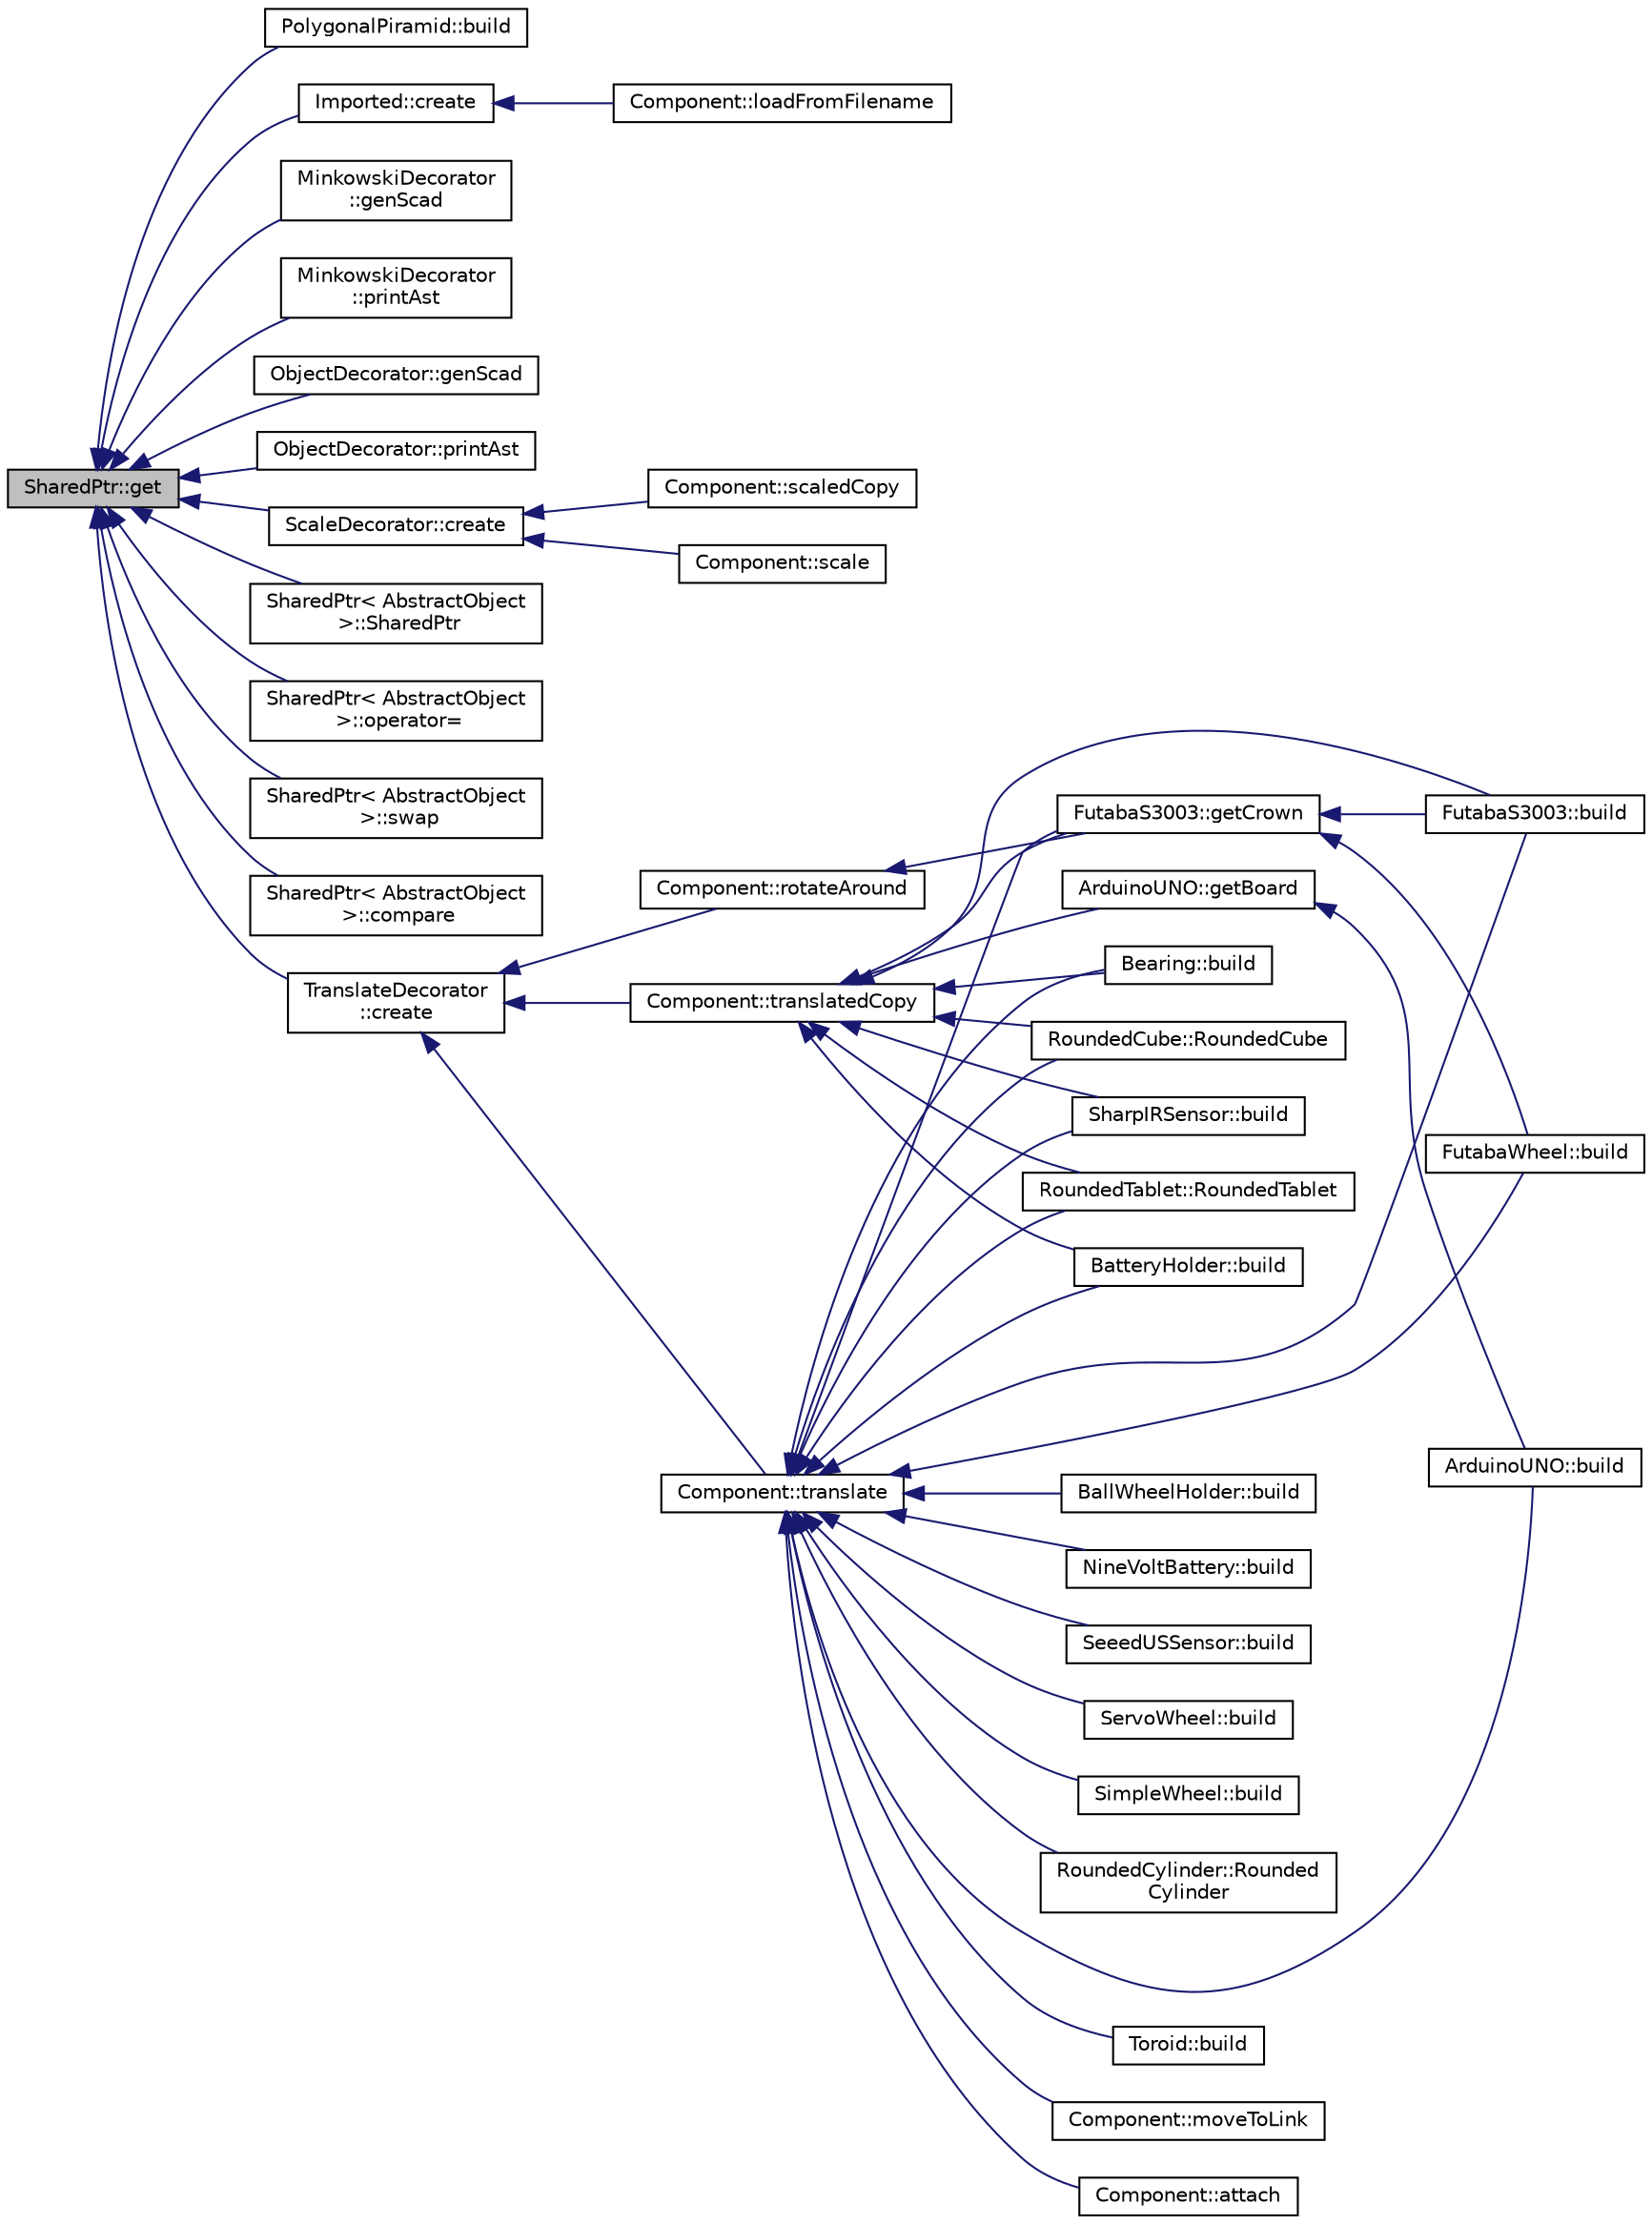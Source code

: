 digraph "SharedPtr::get"
{
  edge [fontname="Helvetica",fontsize="10",labelfontname="Helvetica",labelfontsize="10"];
  node [fontname="Helvetica",fontsize="10",shape=record];
  rankdir="LR";
  Node1 [label="SharedPtr::get",height=0.2,width=0.4,color="black", fillcolor="grey75", style="filled" fontcolor="black"];
  Node1 -> Node2 [dir="back",color="midnightblue",fontsize="10",style="solid",fontname="Helvetica"];
  Node2 [label="PolygonalPiramid::build",height=0.2,width=0.4,color="black", fillcolor="white", style="filled",URL="$classPolygonalPiramid.html#a9ddd875f2b4d9a878c96cccef7d590b4",tooltip="Build the piece."];
  Node1 -> Node3 [dir="back",color="midnightblue",fontsize="10",style="solid",fontname="Helvetica"];
  Node3 [label="Imported::create",height=0.2,width=0.4,color="black", fillcolor="white", style="filled",URL="$classImported.html#ae15a4a0c37f67106167fe2c29668dd00",tooltip="Default parametrized factory method."];
  Node3 -> Node4 [dir="back",color="midnightblue",fontsize="10",style="solid",fontname="Helvetica"];
  Node4 [label="Component::loadFromFilename",height=0.2,width=0.4,color="black", fillcolor="white", style="filled",URL="$classComponent.html#ad70a3380259b80f6ca78d2ffab49c217",tooltip="Loads an SCAD object from file."];
  Node1 -> Node5 [dir="back",color="midnightblue",fontsize="10",style="solid",fontname="Helvetica"];
  Node5 [label="MinkowskiDecorator\l::genScad",height=0.2,width=0.4,color="black", fillcolor="white", style="filled",URL="$classMinkowskiDecorator.html#abb80cb38e65aba6f2e6b82258e1d3539",tooltip="Generate SCAD output for this object."];
  Node1 -> Node6 [dir="back",color="midnightblue",fontsize="10",style="solid",fontname="Helvetica"];
  Node6 [label="MinkowskiDecorator\l::printAst",height=0.2,width=0.4,color="black", fillcolor="white", style="filled",URL="$classMinkowskiDecorator.html#a6bcbe1402ca3da15628f4b5e3a11bb3c",tooltip="Generate AST output for this object."];
  Node1 -> Node7 [dir="back",color="midnightblue",fontsize="10",style="solid",fontname="Helvetica"];
  Node7 [label="ObjectDecorator::genScad",height=0.2,width=0.4,color="black", fillcolor="white", style="filled",URL="$classObjectDecorator.html#a24d2b99d71b6d3dcbb5394a4ff75f6cd",tooltip="Generate SCAD output for this object."];
  Node1 -> Node8 [dir="back",color="midnightblue",fontsize="10",style="solid",fontname="Helvetica"];
  Node8 [label="ObjectDecorator::printAst",height=0.2,width=0.4,color="black", fillcolor="white", style="filled",URL="$classObjectDecorator.html#a95f501ab7e9704d91983931949f77073",tooltip="Generate AST output for this object."];
  Node1 -> Node9 [dir="back",color="midnightblue",fontsize="10",style="solid",fontname="Helvetica"];
  Node9 [label="ScaleDecorator::create",height=0.2,width=0.4,color="black", fillcolor="white", style="filled",URL="$classScaleDecorator.html#a308672869ccf13fb1ab3805543555706",tooltip="Default factory method."];
  Node9 -> Node10 [dir="back",color="midnightblue",fontsize="10",style="solid",fontname="Helvetica"];
  Node10 [label="Component::scaledCopy",height=0.2,width=0.4,color="black", fillcolor="white", style="filled",URL="$classComponent.html#aedfec2802a485ab9d0b6536cfaf72393",tooltip="Scale the component."];
  Node9 -> Node11 [dir="back",color="midnightblue",fontsize="10",style="solid",fontname="Helvetica"];
  Node11 [label="Component::scale",height=0.2,width=0.4,color="black", fillcolor="white", style="filled",URL="$classComponent.html#a2ac4e80605acebdce055cc0d4a247f04",tooltip="Scale the component."];
  Node1 -> Node12 [dir="back",color="midnightblue",fontsize="10",style="solid",fontname="Helvetica"];
  Node12 [label="SharedPtr\< AbstractObject\l \>::SharedPtr",height=0.2,width=0.4,color="black", fillcolor="white", style="filled",URL="$classSharedPtr.html#acb15c801fb102f270364663012f35b03",tooltip="Default copy constructor."];
  Node1 -> Node13 [dir="back",color="midnightblue",fontsize="10",style="solid",fontname="Helvetica"];
  Node13 [label="SharedPtr\< AbstractObject\l \>::operator=",height=0.2,width=0.4,color="black", fillcolor="white", style="filled",URL="$classSharedPtr.html#aa3743231869315d985dff4912ecf87e7",tooltip="Default assignment operator."];
  Node1 -> Node14 [dir="back",color="midnightblue",fontsize="10",style="solid",fontname="Helvetica"];
  Node14 [label="SharedPtr\< AbstractObject\l \>::swap",height=0.2,width=0.4,color="black", fillcolor="white", style="filled",URL="$classSharedPtr.html#af637d3c7d7763a918c52c284771f6234",tooltip="Swaps between pointers."];
  Node1 -> Node15 [dir="back",color="midnightblue",fontsize="10",style="solid",fontname="Helvetica"];
  Node15 [label="SharedPtr\< AbstractObject\l \>::compare",height=0.2,width=0.4,color="black", fillcolor="white", style="filled",URL="$classSharedPtr.html#a189e6fa6d363da95957bcfdf51631d3e",tooltip="Compare function."];
  Node1 -> Node16 [dir="back",color="midnightblue",fontsize="10",style="solid",fontname="Helvetica"];
  Node16 [label="TranslateDecorator\l::create",height=0.2,width=0.4,color="black", fillcolor="white", style="filled",URL="$classTranslateDecorator.html#a1dcad9f08c75e2cfe13718aea9012f88",tooltip="Default factory method."];
  Node16 -> Node17 [dir="back",color="midnightblue",fontsize="10",style="solid",fontname="Helvetica"];
  Node17 [label="Component::rotateAround",height=0.2,width=0.4,color="black", fillcolor="white", style="filled",URL="$classComponent.html#a17bc2b6b67bc327c215dece2dc453f34",tooltip="Rotate the component."];
  Node17 -> Node18 [dir="back",color="midnightblue",fontsize="10",style="solid",fontname="Helvetica"];
  Node18 [label="FutabaS3003::getCrown",height=0.2,width=0.4,color="black", fillcolor="white", style="filled",URL="$classFutabaS3003.html#abe872aedc329d45bf8956ba1c1a1cbaf",tooltip="returns a component only with the crown"];
  Node18 -> Node19 [dir="back",color="midnightblue",fontsize="10",style="solid",fontname="Helvetica"];
  Node19 [label="FutabaS3003::build",height=0.2,width=0.4,color="black", fillcolor="white", style="filled",URL="$classFutabaS3003.html#a780e4ad25476f3d7962675c1b5e4fb03",tooltip="Build the piece."];
  Node18 -> Node20 [dir="back",color="midnightblue",fontsize="10",style="solid",fontname="Helvetica"];
  Node20 [label="FutabaWheel::build",height=0.2,width=0.4,color="black", fillcolor="white", style="filled",URL="$classFutabaWheel.html#a6dc7222f040225cbea58a7f52ab51bc1",tooltip="Build the piece."];
  Node16 -> Node21 [dir="back",color="midnightblue",fontsize="10",style="solid",fontname="Helvetica"];
  Node21 [label="Component::translatedCopy",height=0.2,width=0.4,color="black", fillcolor="white", style="filled",URL="$classComponent.html#a871a9cc554e6c5bfa195215fa011e416",tooltip="Translate the component."];
  Node21 -> Node22 [dir="back",color="midnightblue",fontsize="10",style="solid",fontname="Helvetica"];
  Node22 [label="RoundedCube::RoundedCube",height=0.2,width=0.4,color="black", fillcolor="white", style="filled",URL="$classRoundedCube.html#ad0ba2fd7d94c9b93a559bb36ab5787bf",tooltip="Constructor."];
  Node21 -> Node23 [dir="back",color="midnightblue",fontsize="10",style="solid",fontname="Helvetica"];
  Node23 [label="RoundedTablet::RoundedTablet",height=0.2,width=0.4,color="black", fillcolor="white", style="filled",URL="$classRoundedTablet.html#acb7bd8292117dbfba2b14e928a5f1d1e",tooltip="Constructor."];
  Node21 -> Node24 [dir="back",color="midnightblue",fontsize="10",style="solid",fontname="Helvetica"];
  Node24 [label="ArduinoUNO::getBoard",height=0.2,width=0.4,color="black", fillcolor="white", style="filled",URL="$classArduinoUNO.html#a2765f8e142d0668f66270d15dfb30296",tooltip="returns a component only with the board"];
  Node24 -> Node25 [dir="back",color="midnightblue",fontsize="10",style="solid",fontname="Helvetica"];
  Node25 [label="ArduinoUNO::build",height=0.2,width=0.4,color="black", fillcolor="white", style="filled",URL="$classArduinoUNO.html#a3f36db05b8094951b6a0372fae99e390",tooltip="Build the piece."];
  Node21 -> Node26 [dir="back",color="midnightblue",fontsize="10",style="solid",fontname="Helvetica"];
  Node26 [label="BatteryHolder::build",height=0.2,width=0.4,color="black", fillcolor="white", style="filled",URL="$classBatteryHolder.html#a31b5756aae7816ef88986302ec12303c",tooltip="Build the piece."];
  Node21 -> Node27 [dir="back",color="midnightblue",fontsize="10",style="solid",fontname="Helvetica"];
  Node27 [label="Bearing::build",height=0.2,width=0.4,color="black", fillcolor="white", style="filled",URL="$classBearing.html#acf031144883f9a2eb8db860d3391547e",tooltip="Build the piece."];
  Node21 -> Node18 [dir="back",color="midnightblue",fontsize="10",style="solid",fontname="Helvetica"];
  Node21 -> Node19 [dir="back",color="midnightblue",fontsize="10",style="solid",fontname="Helvetica"];
  Node21 -> Node28 [dir="back",color="midnightblue",fontsize="10",style="solid",fontname="Helvetica"];
  Node28 [label="SharpIRSensor::build",height=0.2,width=0.4,color="black", fillcolor="white", style="filled",URL="$classSharpIRSensor.html#a9358ae89493f89e94ecf763fa4f2f542",tooltip="Build the piece."];
  Node16 -> Node29 [dir="back",color="midnightblue",fontsize="10",style="solid",fontname="Helvetica"];
  Node29 [label="Component::translate",height=0.2,width=0.4,color="black", fillcolor="white", style="filled",URL="$classComponent.html#ad6dc21a828b8eebedf66f7e27a80799d",tooltip="Translate the component."];
  Node29 -> Node22 [dir="back",color="midnightblue",fontsize="10",style="solid",fontname="Helvetica"];
  Node29 -> Node30 [dir="back",color="midnightblue",fontsize="10",style="solid",fontname="Helvetica"];
  Node30 [label="RoundedCylinder::Rounded\lCylinder",height=0.2,width=0.4,color="black", fillcolor="white", style="filled",URL="$classRoundedCylinder.html#a71de022375f47005a38034c037d6dd2f",tooltip="Static factory method."];
  Node29 -> Node23 [dir="back",color="midnightblue",fontsize="10",style="solid",fontname="Helvetica"];
  Node29 -> Node31 [dir="back",color="midnightblue",fontsize="10",style="solid",fontname="Helvetica"];
  Node31 [label="Toroid::build",height=0.2,width=0.4,color="black", fillcolor="white", style="filled",URL="$classToroid.html#a1f536ca45b977d2b16caddcfac37e8f2",tooltip="Build the piece."];
  Node29 -> Node32 [dir="back",color="midnightblue",fontsize="10",style="solid",fontname="Helvetica"];
  Node32 [label="Component::moveToLink",height=0.2,width=0.4,color="black", fillcolor="white", style="filled",URL="$classComponent.html#a90358faa491581771a2677e8cdc00bfd",tooltip="Move To Link Function This method rotates and translates the component in order to place it at a link..."];
  Node29 -> Node33 [dir="back",color="midnightblue",fontsize="10",style="solid",fontname="Helvetica"];
  Node33 [label="Component::attach",height=0.2,width=0.4,color="black", fillcolor="white", style="filled",URL="$classComponent.html#a229e816c0585cc4452b0200e0e842d1c",tooltip="Attaches two components This method attaches attachment component to the componet, making the links fit together."];
  Node29 -> Node25 [dir="back",color="midnightblue",fontsize="10",style="solid",fontname="Helvetica"];
  Node29 -> Node34 [dir="back",color="midnightblue",fontsize="10",style="solid",fontname="Helvetica"];
  Node34 [label="BallWheelHolder::build",height=0.2,width=0.4,color="black", fillcolor="white", style="filled",URL="$classBallWheelHolder.html#a5fdc4b7a1f329bf9e136abb14ce79066",tooltip="Build the piece."];
  Node29 -> Node26 [dir="back",color="midnightblue",fontsize="10",style="solid",fontname="Helvetica"];
  Node29 -> Node27 [dir="back",color="midnightblue",fontsize="10",style="solid",fontname="Helvetica"];
  Node29 -> Node18 [dir="back",color="midnightblue",fontsize="10",style="solid",fontname="Helvetica"];
  Node29 -> Node19 [dir="back",color="midnightblue",fontsize="10",style="solid",fontname="Helvetica"];
  Node29 -> Node20 [dir="back",color="midnightblue",fontsize="10",style="solid",fontname="Helvetica"];
  Node29 -> Node35 [dir="back",color="midnightblue",fontsize="10",style="solid",fontname="Helvetica"];
  Node35 [label="NineVoltBattery::build",height=0.2,width=0.4,color="black", fillcolor="white", style="filled",URL="$classNineVoltBattery.html#a47fdf8ed2d4de128b9acae2ced2cb9ef",tooltip="Build the piece."];
  Node29 -> Node36 [dir="back",color="midnightblue",fontsize="10",style="solid",fontname="Helvetica"];
  Node36 [label="SeeedUSSensor::build",height=0.2,width=0.4,color="black", fillcolor="white", style="filled",URL="$classSeeedUSSensor.html#a2a01659a5ec32083d7681150a7270a2f",tooltip="Build the piece."];
  Node29 -> Node37 [dir="back",color="midnightblue",fontsize="10",style="solid",fontname="Helvetica"];
  Node37 [label="ServoWheel::build",height=0.2,width=0.4,color="black", fillcolor="white", style="filled",URL="$classServoWheel.html#a1c938e0a0aeac4b0cb9f31081cdbcc62",tooltip="Build the piece."];
  Node29 -> Node28 [dir="back",color="midnightblue",fontsize="10",style="solid",fontname="Helvetica"];
  Node29 -> Node38 [dir="back",color="midnightblue",fontsize="10",style="solid",fontname="Helvetica"];
  Node38 [label="SimpleWheel::build",height=0.2,width=0.4,color="black", fillcolor="white", style="filled",URL="$classSimpleWheel.html#a33754ed6566c483e50a13e3ab9ea1052",tooltip="Build the piece."];
}
